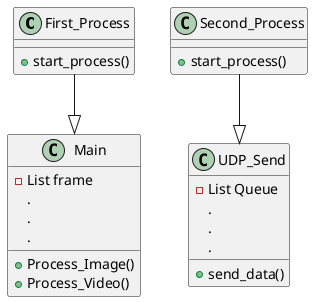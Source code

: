@startuml
class First_Process {
    +start_process()
}

class Second_Process {
+start_process()
}

class Main {
  -List frame
  .
  .
  .

  +Process_Image()
  +Process_Video()
}

class UDP_Send {
  -List Queue
  .
  .
  .

  +send_data()
}
First_Process --|>  Main
Second_Process --|>   UDP_Send
@enduml